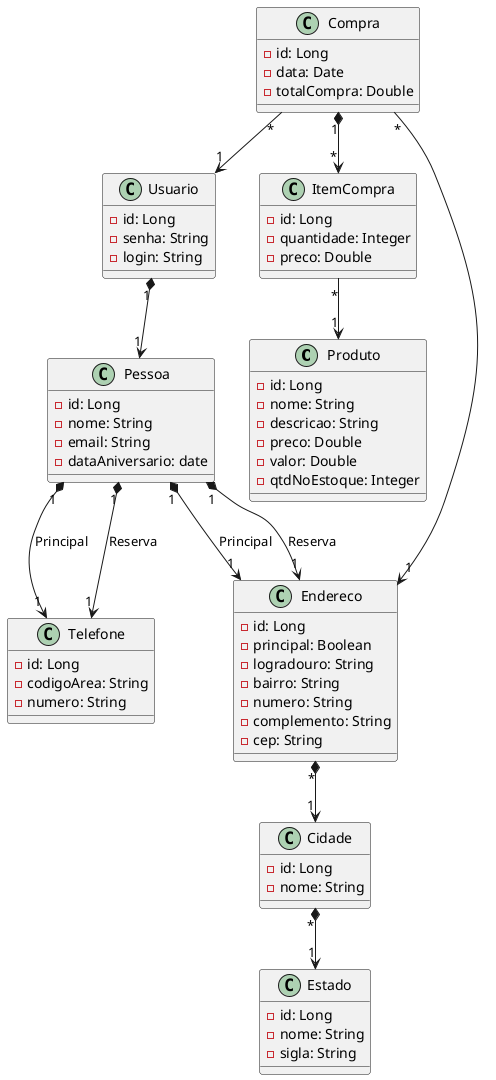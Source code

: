 @startuml Tabacaria
'========Produto========='
class Produto {
    - id: Long
    - nome: String
    - descricao: String
    - preco: Double
    - valor: Double
    - qtdNoEstoque: Integer
}

'========Usuario========='
class Usuario{
    - id: Long
    - senha: String
    - login: String
    
}

class Telefone {
    - id: Long
    - codigoArea: String
    - numero: String
}

class Pessoa {
    - id: Long
    - nome: String
    - email: String
    - dataAniversario: date
}
'========Venda========='
class Compra {
    - id: Long
    - data: Date
    - totalCompra: Double
}

class ItemCompra {
    - id: Long
    - quantidade: Integer
    - preco: Double
}

'========Endereço========='
class Endereco {
    - id: Long
    - principal: Boolean
    - logradouro: String
    - bairro: String
    - numero: String
    - complemento: String
    - cep: String
}
class Estado{
    - id: Long
    - nome: String
    - sigla: String
}

class Cidade{
    - id: Long
    - nome: String
}

'========Relacionamentos========='
Compra "1" *--> "*" ItemCompra
Compra "*" --> "1" Usuario
Compra "*" --> "1" Endereco

ItemCompra "*" --> "1" Produto

Pessoa "1" *--> "1" Telefone : Principal
Pessoa "1" *--> "1" Telefone : Reserva
Pessoa "1" *--> "1" Endereco : Principal
Pessoa "1" *--> "1" Endereco : Reserva
Usuario "1" *--> "1" Pessoa

Endereco "*" *--> "1" Cidade
Cidade "*" *--> "1" Estado

@enduml
